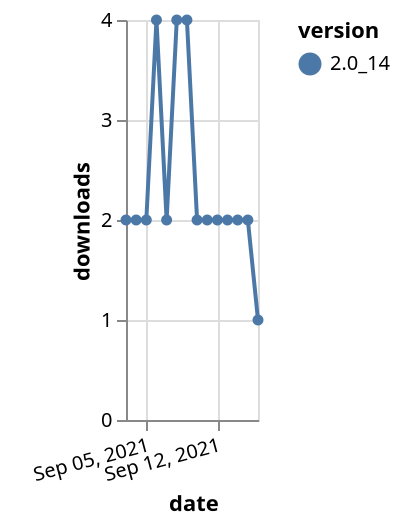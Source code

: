 {"$schema": "https://vega.github.io/schema/vega-lite/v5.json", "description": "A simple bar chart with embedded data.", "data": {"values": [{"date": "2021-09-03", "total": 3085, "delta": 2, "version": "2.0_14"}, {"date": "2021-09-04", "total": 3087, "delta": 2, "version": "2.0_14"}, {"date": "2021-09-05", "total": 3089, "delta": 2, "version": "2.0_14"}, {"date": "2021-09-06", "total": 3093, "delta": 4, "version": "2.0_14"}, {"date": "2021-09-07", "total": 3095, "delta": 2, "version": "2.0_14"}, {"date": "2021-09-08", "total": 3099, "delta": 4, "version": "2.0_14"}, {"date": "2021-09-09", "total": 3103, "delta": 4, "version": "2.0_14"}, {"date": "2021-09-10", "total": 3105, "delta": 2, "version": "2.0_14"}, {"date": "2021-09-11", "total": 3107, "delta": 2, "version": "2.0_14"}, {"date": "2021-09-12", "total": 3109, "delta": 2, "version": "2.0_14"}, {"date": "2021-09-13", "total": 3111, "delta": 2, "version": "2.0_14"}, {"date": "2021-09-14", "total": 3113, "delta": 2, "version": "2.0_14"}, {"date": "2021-09-15", "total": 3115, "delta": 2, "version": "2.0_14"}, {"date": "2021-09-16", "total": 3116, "delta": 1, "version": "2.0_14"}]}, "width": "container", "mark": {"type": "line", "point": {"filled": true}}, "encoding": {"x": {"field": "date", "type": "temporal", "timeUnit": "yearmonthdate", "title": "date", "axis": {"labelAngle": -15}}, "y": {"field": "delta", "type": "quantitative", "title": "downloads"}, "color": {"field": "version", "type": "nominal"}, "tooltip": {"field": "delta"}}}